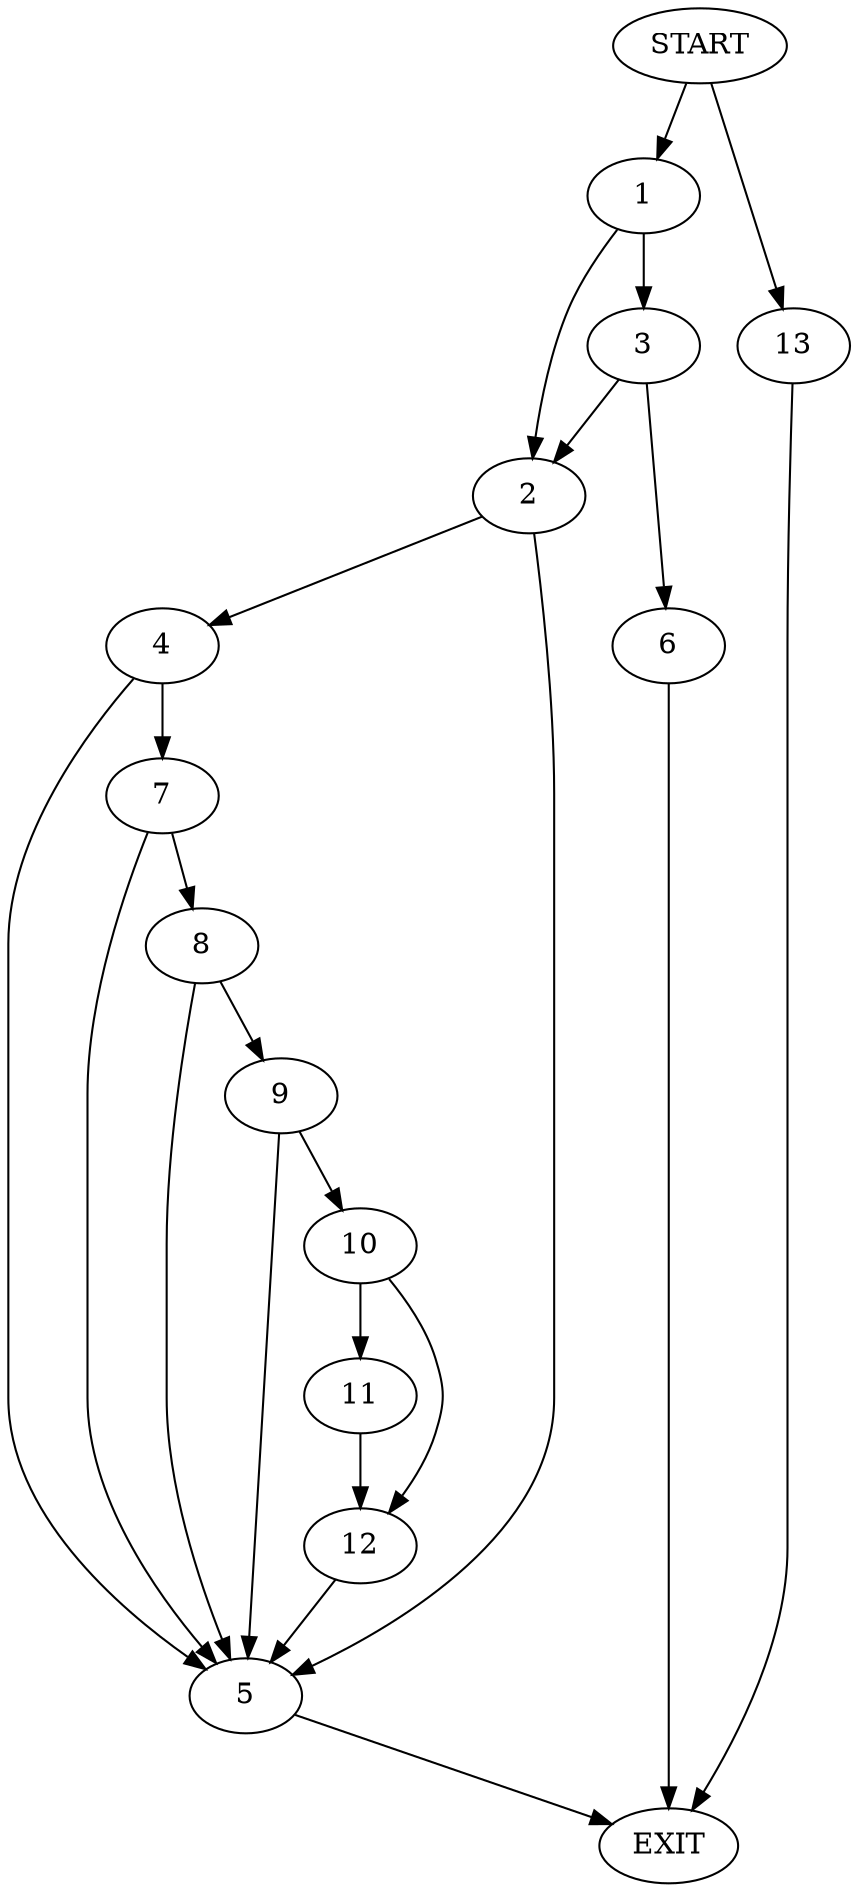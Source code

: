 digraph {
0 [label="START"]
14 [label="EXIT"]
0 -> 1
1 -> 2
1 -> 3
2 -> 4
2 -> 5
3 -> 2
3 -> 6
6 -> 14
4 -> 5
4 -> 7
5 -> 14
7 -> 8
7 -> 5
8 -> 9
8 -> 5
9 -> 10
9 -> 5
10 -> 11
10 -> 12
12 -> 5
11 -> 12
0 -> 13
13 -> 14
}
